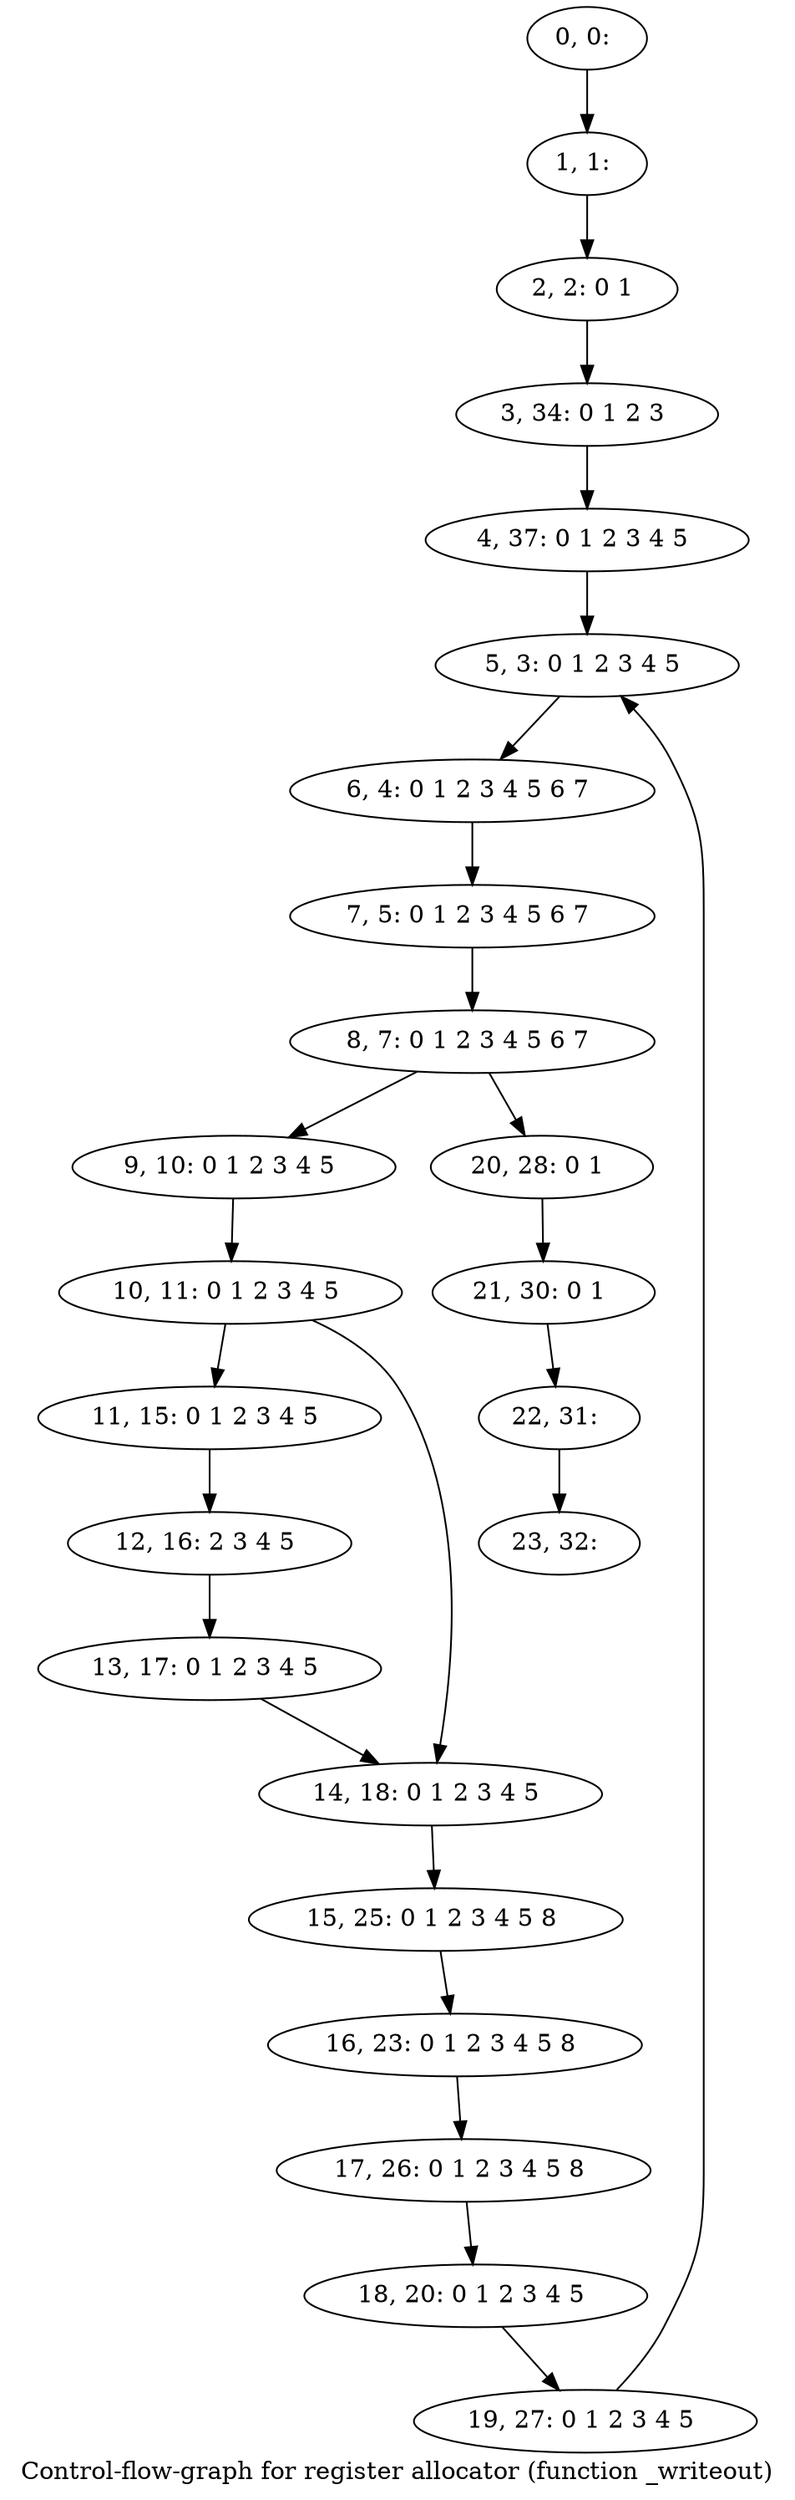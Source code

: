 digraph G {
graph [label="Control-flow-graph for register allocator (function _writeout)"]
0[label="0, 0: "];
1[label="1, 1: "];
2[label="2, 2: 0 1 "];
3[label="3, 34: 0 1 2 3 "];
4[label="4, 37: 0 1 2 3 4 5 "];
5[label="5, 3: 0 1 2 3 4 5 "];
6[label="6, 4: 0 1 2 3 4 5 6 7 "];
7[label="7, 5: 0 1 2 3 4 5 6 7 "];
8[label="8, 7: 0 1 2 3 4 5 6 7 "];
9[label="9, 10: 0 1 2 3 4 5 "];
10[label="10, 11: 0 1 2 3 4 5 "];
11[label="11, 15: 0 1 2 3 4 5 "];
12[label="12, 16: 2 3 4 5 "];
13[label="13, 17: 0 1 2 3 4 5 "];
14[label="14, 18: 0 1 2 3 4 5 "];
15[label="15, 25: 0 1 2 3 4 5 8 "];
16[label="16, 23: 0 1 2 3 4 5 8 "];
17[label="17, 26: 0 1 2 3 4 5 8 "];
18[label="18, 20: 0 1 2 3 4 5 "];
19[label="19, 27: 0 1 2 3 4 5 "];
20[label="20, 28: 0 1 "];
21[label="21, 30: 0 1 "];
22[label="22, 31: "];
23[label="23, 32: "];
0->1 ;
1->2 ;
2->3 ;
3->4 ;
4->5 ;
5->6 ;
6->7 ;
7->8 ;
8->9 ;
8->20 ;
9->10 ;
10->11 ;
10->14 ;
11->12 ;
12->13 ;
13->14 ;
14->15 ;
15->16 ;
16->17 ;
17->18 ;
18->19 ;
19->5 ;
20->21 ;
21->22 ;
22->23 ;
}

